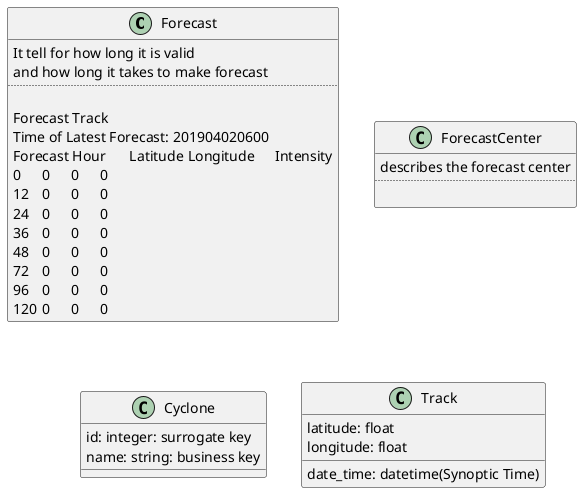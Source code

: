 @startuml

'http://rammb.cira.colostate.edu/products/tc_realtime/index.asp
'measurement types
class Forecast {
    It tell for how long it is valid
    and how long it takes to make forecast
    ..

}

class ForecastCenter {
    describes the forecast center
    ..

}
class Cyclone {
    id: integer: surrogate key
    name: string: business key
}

class Forecast {
    'each forecast track history record is given in 6 hours interval
    'than the forecast itself contains information about cyclone changes in
    'intervals as follow in bellow example:
    Forecast Track
    Time of Latest Forecast: 201904020600
    Forecast Hour 	Latitude 	Longitude 	Intensity
    0 	0 	0 	0
    12 	0 	0 	0
    24 	0 	0 	0
    36 	0 	0 	0
    48 	0 	0 	0
    72 	0 	0 	0
    96 	0 	0 	0
    120 	0 	0 	0
    }

class Track {
    date_time: datetime(Synoptic Time)
    latitude: float
    longitude: float
}

'It looks that each forecast track has this structure
'Forecast Hour 	Latitude 	Longitude 	Intensity

'ForecastCenter <--{ CycloneData

@enduml